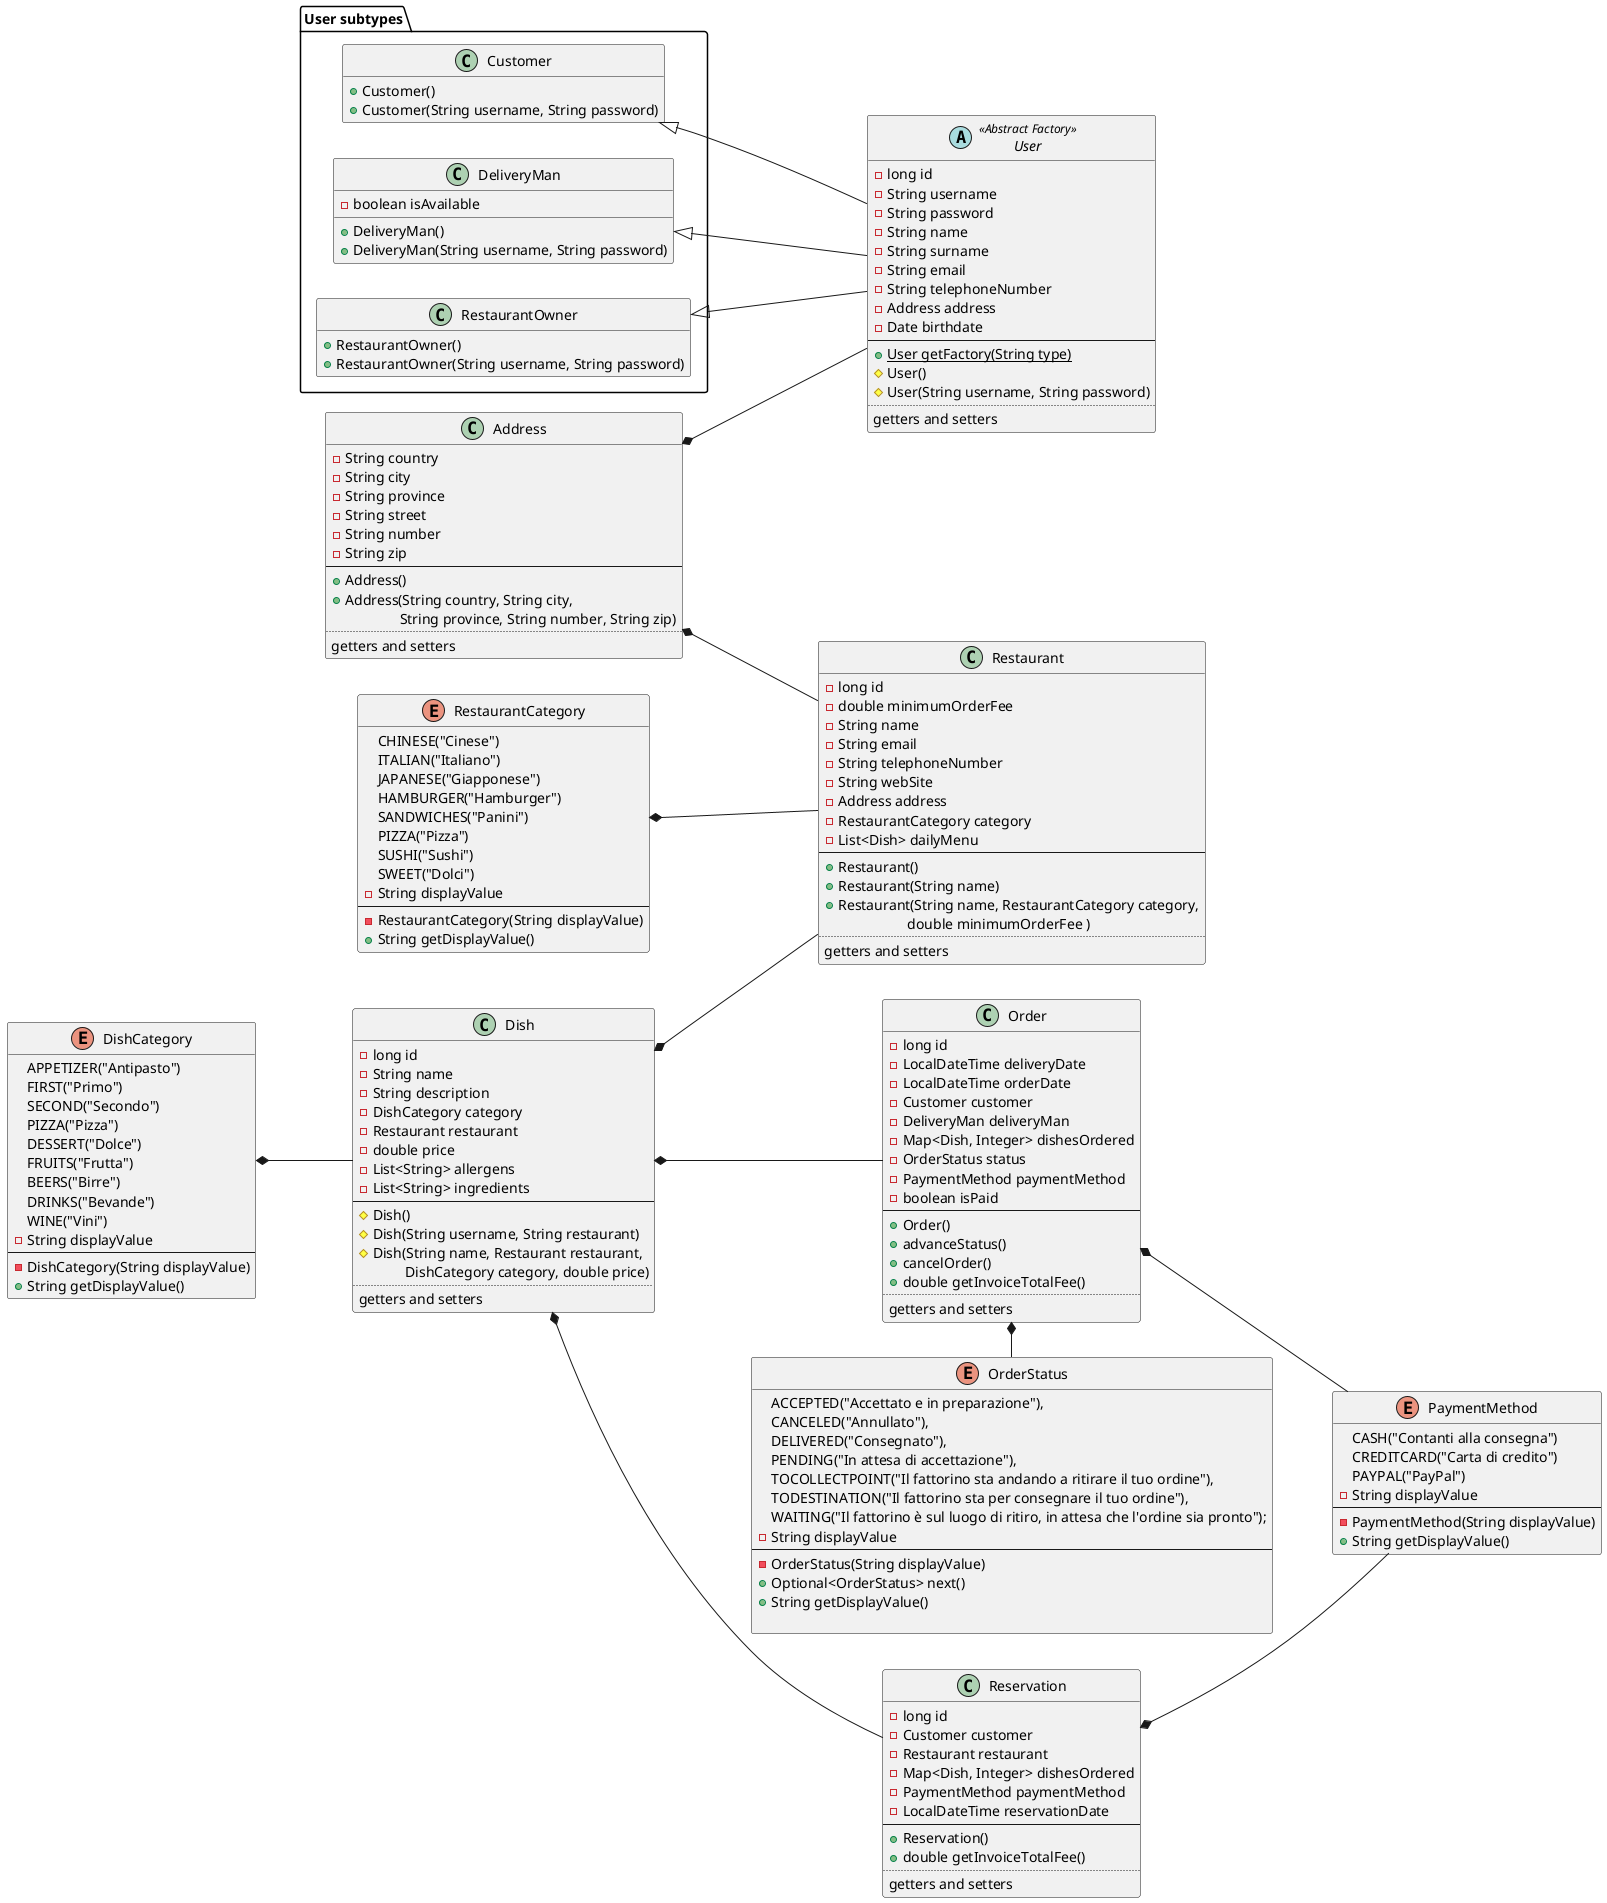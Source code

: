 @startuml classdiagram
left to right direction

class Address {
    -String country
    -String city
    -String province
    -String street
    -String number
    -String zip
    --
    +Address()
    +Address(String country, String city,
\t       String province, String number, String zip)
   ..
   getters and setters
}

abstract class User <<Abstract Factory>> {
  -long id
  -String username
  -String password
  -String name
  -String surname
  -String email
  -String telephoneNumber
  -Address address
  -Date birthdate
  --
  +User {static} getFactory(String type)
  #User()
  #User(String username, String password)
  ..
  getters and setters
}

package "User subtypes" {

    class Customer {
        +Customer()
        +Customer(String username, String password)
    }

    class DeliveryMan {
        -boolean isAvailable
        +DeliveryMan()
        +DeliveryMan(String username, String password)
    }

    class RestaurantOwner {
        +RestaurantOwner()
        +RestaurantOwner(String username, String password)
    }

}

class Dish {
  -long id
  -String name
  -String description
  -DishCategory category
  -Restaurant restaurant
  -double price
  -List<String> allergens
  -List<String> ingredients
  --
  #Dish()
  #Dish(String username, String restaurant)
  #Dish(String name, Restaurant restaurant, 
  \t DishCategory category, double price)
  ..
  getters and setters
}

class Restaurant {
  -long id
  -double minimumOrderFee
  -String name
  -String email
  -String telephoneNumber
  -String webSite
  -Address address
  -RestaurantCategory category
  -List<Dish> dailyMenu
  --
  +Restaurant() 
  +Restaurant(String name)
  +Restaurant(String name, RestaurantCategory category, 
  \t           double minimumOrderFee )
  ..
  getters and setters
}

class Reservation {
  -long id
  -Customer customer
  -Restaurant restaurant
  -Map<Dish, Integer> dishesOrdered
  -PaymentMethod paymentMethod
  -LocalDateTime reservationDate
  --
  +Reservation()
  +double getInvoiceTotalFee()
  ..
  getters and setters
}

class Order {
  -long id
  -LocalDateTime deliveryDate
  -LocalDateTime orderDate
  -Customer customer
  -DeliveryMan deliveryMan
  -Map<Dish, Integer> dishesOrdered
  -OrderStatus status
  -PaymentMethod paymentMethod
  -boolean isPaid
  --
  +Order()
  +advanceStatus()
  +cancelOrder()
  +double getInvoiceTotalFee()
  ..
  getters and setters
}

enum DishCategory{
    APPETIZER("Antipasto")
    FIRST("Primo")
    SECOND("Secondo")
    PIZZA("Pizza")
    DESSERT("Dolce")
    FRUITS("Frutta")
    BEERS("Birre")
    DRINKS("Bevande")
    WINE("Vini")
    -String displayValue
    --
    -DishCategory(String displayValue)
    +String getDisplayValue()
}

enum RestaurantCategory {
    CHINESE("Cinese")
    ITALIAN("Italiano")
    JAPANESE("Giapponese")
    HAMBURGER("Hamburger")
    SANDWICHES("Panini")
    PIZZA("Pizza")
    SUSHI("Sushi")
    SWEET("Dolci")
    -String displayValue
    --
    -RestaurantCategory(String displayValue)
    +String getDisplayValue()
}

enum OrderStatus {
    ACCEPTED("Accettato e in preparazione"),
    CANCELED("Annullato"),
    DELIVERED("Consegnato"),
    PENDING("In attesa di accettazione"), 
    TOCOLLECTPOINT("Il fattorino sta andando a ritirare il tuo ordine"),
    TODESTINATION("Il fattorino sta per consegnare il tuo ordine"),
    WAITING("Il fattorino è sul luogo di ritiro, in attesa che l'ordine sia pronto");
    -String displayValue
    --
    -OrderStatus(String displayValue)
    +Optional<OrderStatus> next()
    +String getDisplayValue()

}

enum PaymentMethod {
    CASH("Contanti alla consegna")
    CREDITCARD("Carta di credito")
    PAYPAL("PayPal")
    -String displayValue
    --
    -PaymentMethod(String displayValue)
    +String getDisplayValue()
}

hide Customer fields
hide RestaurantOwner fields

Address *-- Restaurant
Address *-- User
Customer <|-- User
DeliveryMan <|-- User
RestaurantOwner <|-- User
DishCategory *-- Dish
RestaurantCategory *-- Restaurant
Dish *-- Order
Dish *-- Reservation
Dish *-- Restaurant
Order *- OrderStatus
Order *-- PaymentMethod
Reservation *-- PaymentMethod

@enduml